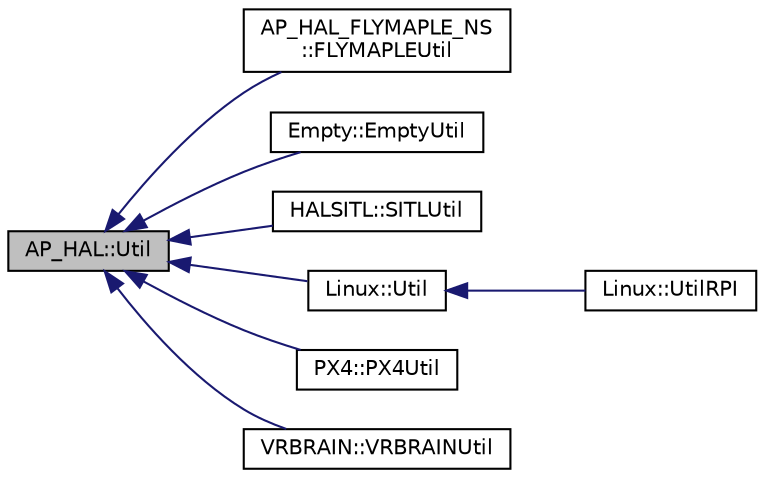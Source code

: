 digraph "AP_HAL::Util"
{
 // INTERACTIVE_SVG=YES
  edge [fontname="Helvetica",fontsize="10",labelfontname="Helvetica",labelfontsize="10"];
  node [fontname="Helvetica",fontsize="10",shape=record];
  rankdir="LR";
  Node1 [label="AP_HAL::Util",height=0.2,width=0.4,color="black", fillcolor="grey75", style="filled", fontcolor="black"];
  Node1 -> Node2 [dir="back",color="midnightblue",fontsize="10",style="solid",fontname="Helvetica"];
  Node2 [label="AP_HAL_FLYMAPLE_NS\l::FLYMAPLEUtil",height=0.2,width=0.4,color="black", fillcolor="white", style="filled",URL="$classAP__HAL__FLYMAPLE__NS_1_1FLYMAPLEUtil.html"];
  Node1 -> Node3 [dir="back",color="midnightblue",fontsize="10",style="solid",fontname="Helvetica"];
  Node3 [label="Empty::EmptyUtil",height=0.2,width=0.4,color="black", fillcolor="white", style="filled",URL="$classEmpty_1_1EmptyUtil.html"];
  Node1 -> Node4 [dir="back",color="midnightblue",fontsize="10",style="solid",fontname="Helvetica"];
  Node4 [label="HALSITL::SITLUtil",height=0.2,width=0.4,color="black", fillcolor="white", style="filled",URL="$classHALSITL_1_1SITLUtil.html"];
  Node1 -> Node5 [dir="back",color="midnightblue",fontsize="10",style="solid",fontname="Helvetica"];
  Node5 [label="Linux::Util",height=0.2,width=0.4,color="black", fillcolor="white", style="filled",URL="$classLinux_1_1Util.html"];
  Node5 -> Node6 [dir="back",color="midnightblue",fontsize="10",style="solid",fontname="Helvetica"];
  Node6 [label="Linux::UtilRPI",height=0.2,width=0.4,color="black", fillcolor="white", style="filled",URL="$classLinux_1_1UtilRPI.html"];
  Node1 -> Node7 [dir="back",color="midnightblue",fontsize="10",style="solid",fontname="Helvetica"];
  Node7 [label="PX4::PX4Util",height=0.2,width=0.4,color="black", fillcolor="white", style="filled",URL="$classPX4_1_1PX4Util.html"];
  Node1 -> Node8 [dir="back",color="midnightblue",fontsize="10",style="solid",fontname="Helvetica"];
  Node8 [label="VRBRAIN::VRBRAINUtil",height=0.2,width=0.4,color="black", fillcolor="white", style="filled",URL="$classVRBRAIN_1_1VRBRAINUtil.html"];
}
